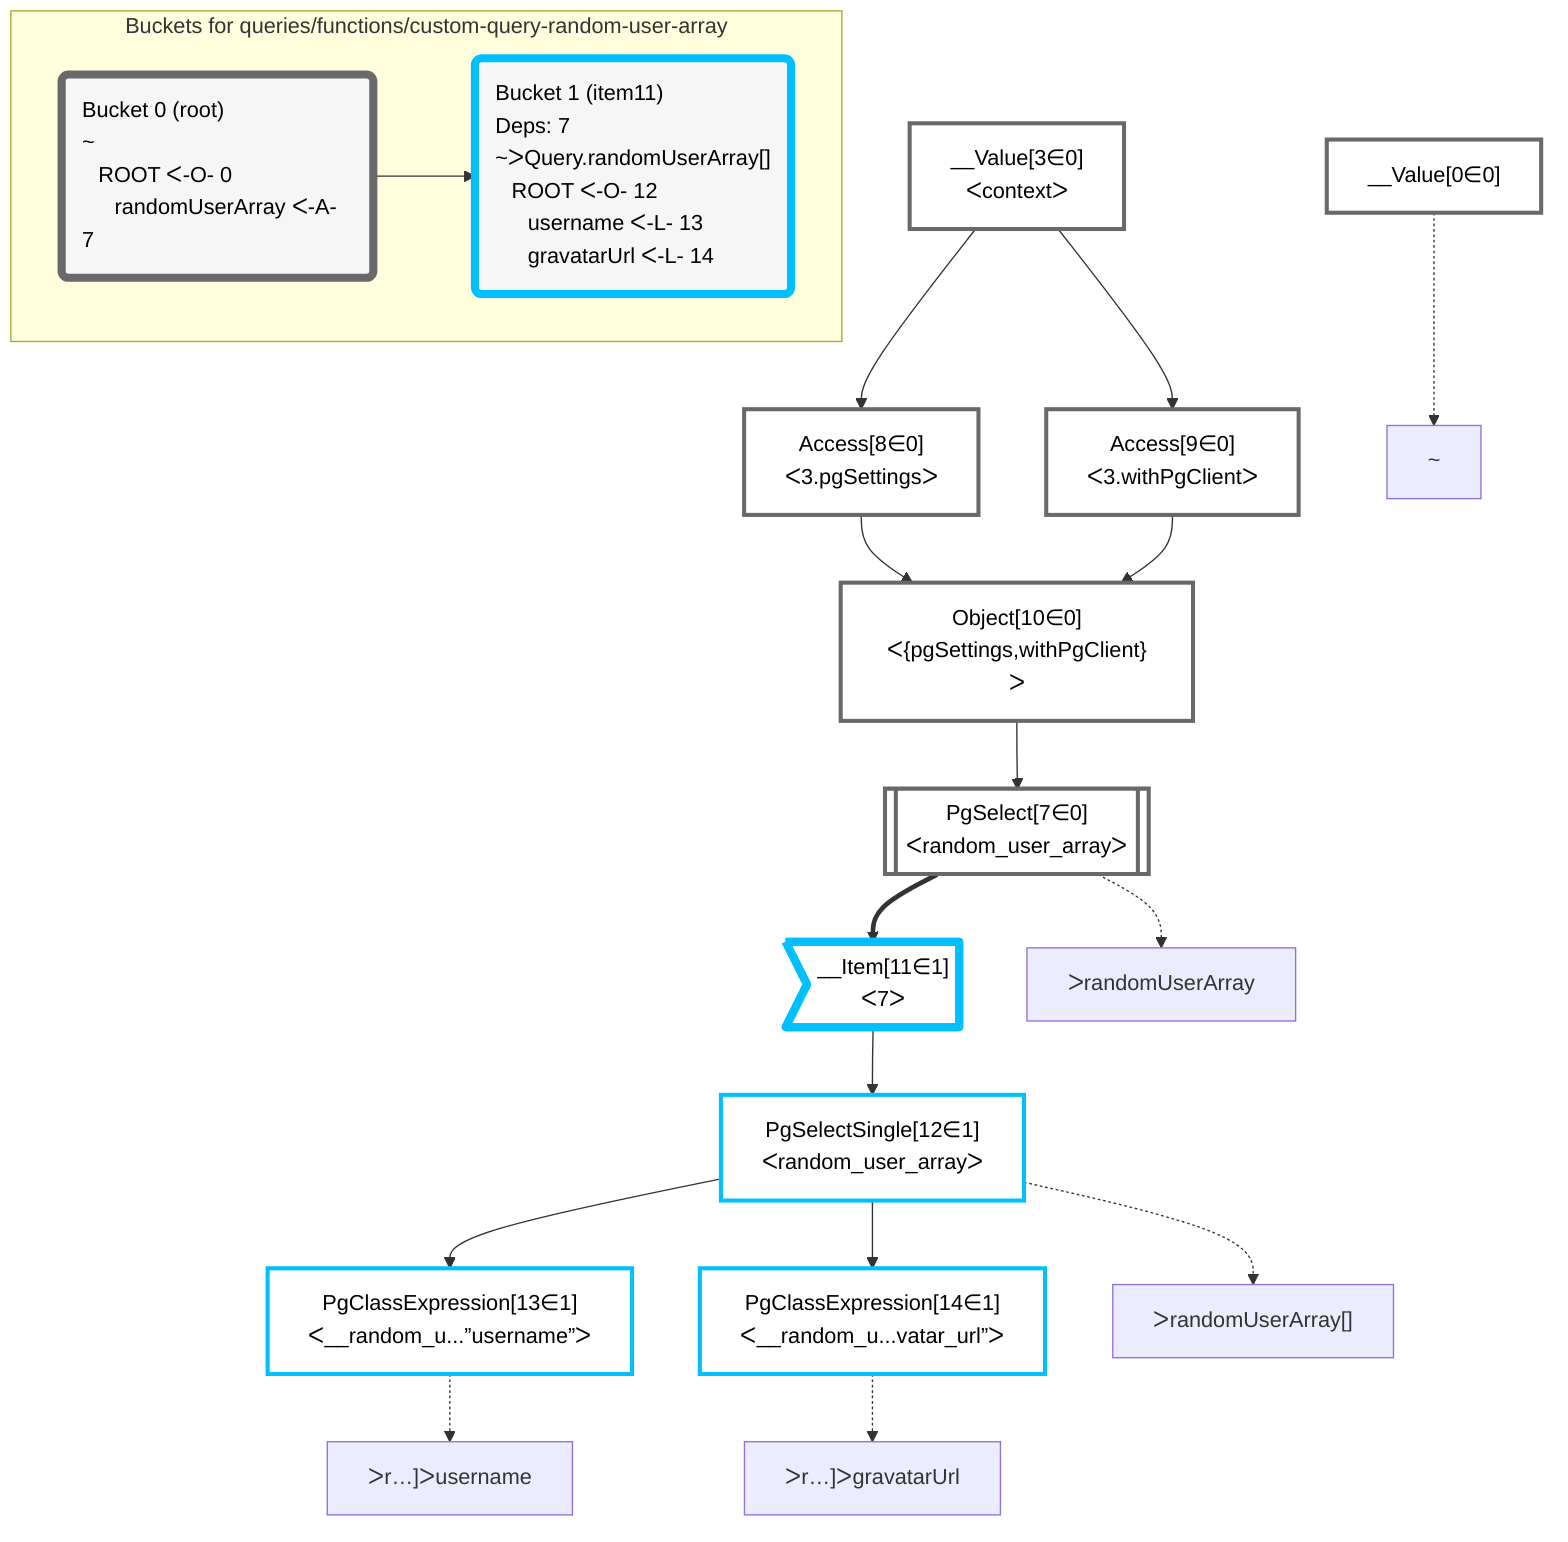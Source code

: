 graph TD
    classDef path fill:#eee,stroke:#000,color:#000
    classDef plan fill:#fff,stroke-width:3px,color:#000
    classDef itemplan fill:#fff,stroke-width:6px,color:#000
    classDef sideeffectplan fill:#f00,stroke-width:6px,color:#000
    classDef bucket fill:#f6f6f6,color:#000,stroke-width:6px,text-align:left


    %% define plans
    __Value0["__Value[0∈0]"]:::plan
    __Value3["__Value[3∈0]<br />ᐸcontextᐳ"]:::plan
    Access8["Access[8∈0]<br />ᐸ3.pgSettingsᐳ"]:::plan
    Access9["Access[9∈0]<br />ᐸ3.withPgClientᐳ"]:::plan
    Object10["Object[10∈0]<br />ᐸ{pgSettings,withPgClient}ᐳ"]:::plan
    PgSelect7[["PgSelect[7∈0]<br />ᐸrandom_user_arrayᐳ"]]:::plan
    __Item11>"__Item[11∈1]<br />ᐸ7ᐳ"]:::itemplan
    PgSelectSingle12["PgSelectSingle[12∈1]<br />ᐸrandom_user_arrayᐳ"]:::plan
    PgClassExpression13["PgClassExpression[13∈1]<br />ᐸ__random_u...”username”ᐳ"]:::plan
    PgClassExpression14["PgClassExpression[14∈1]<br />ᐸ__random_u...vatar_url”ᐳ"]:::plan

    %% plan dependencies
    __Value3 --> Access8
    __Value3 --> Access9
    Access8 & Access9 --> Object10
    Object10 --> PgSelect7
    PgSelect7 ==> __Item11
    __Item11 --> PgSelectSingle12
    PgSelectSingle12 --> PgClassExpression13
    PgSelectSingle12 --> PgClassExpression14

    %% plan-to-path relationships
    P0["~"]
    __Value0 -.-> P0
    P7["ᐳrandomUserArray"]
    PgSelect7 -.-> P7
    P12["ᐳrandomUserArray[]"]
    PgSelectSingle12 -.-> P12
    P13["ᐳr…]ᐳusername"]
    PgClassExpression13 -.-> P13
    P14["ᐳr…]ᐳgravatarUrl"]
    PgClassExpression14 -.-> P14

    subgraph "Buckets for queries/functions/custom-query-random-user-array"
    Bucket0("Bucket 0 (root)<br />~<br />⠀ROOT ᐸ-O- 0<br />⠀⠀randomUserArray ᐸ-A- 7"):::bucket
    classDef bucket0 stroke:#696969
    class Bucket0,__Value0,__Value3,PgSelect7,Access8,Access9,Object10 bucket0
    Bucket1("Bucket 1 (item11)<br />Deps: 7<br />~ᐳQuery.randomUserArray[]<br />⠀ROOT ᐸ-O- 12<br />⠀⠀username ᐸ-L- 13<br />⠀⠀gravatarUrl ᐸ-L- 14"):::bucket
    classDef bucket1 stroke:#00bfff
    class Bucket1,__Item11,PgSelectSingle12,PgClassExpression13,PgClassExpression14 bucket1
    Bucket0 --> Bucket1
    end